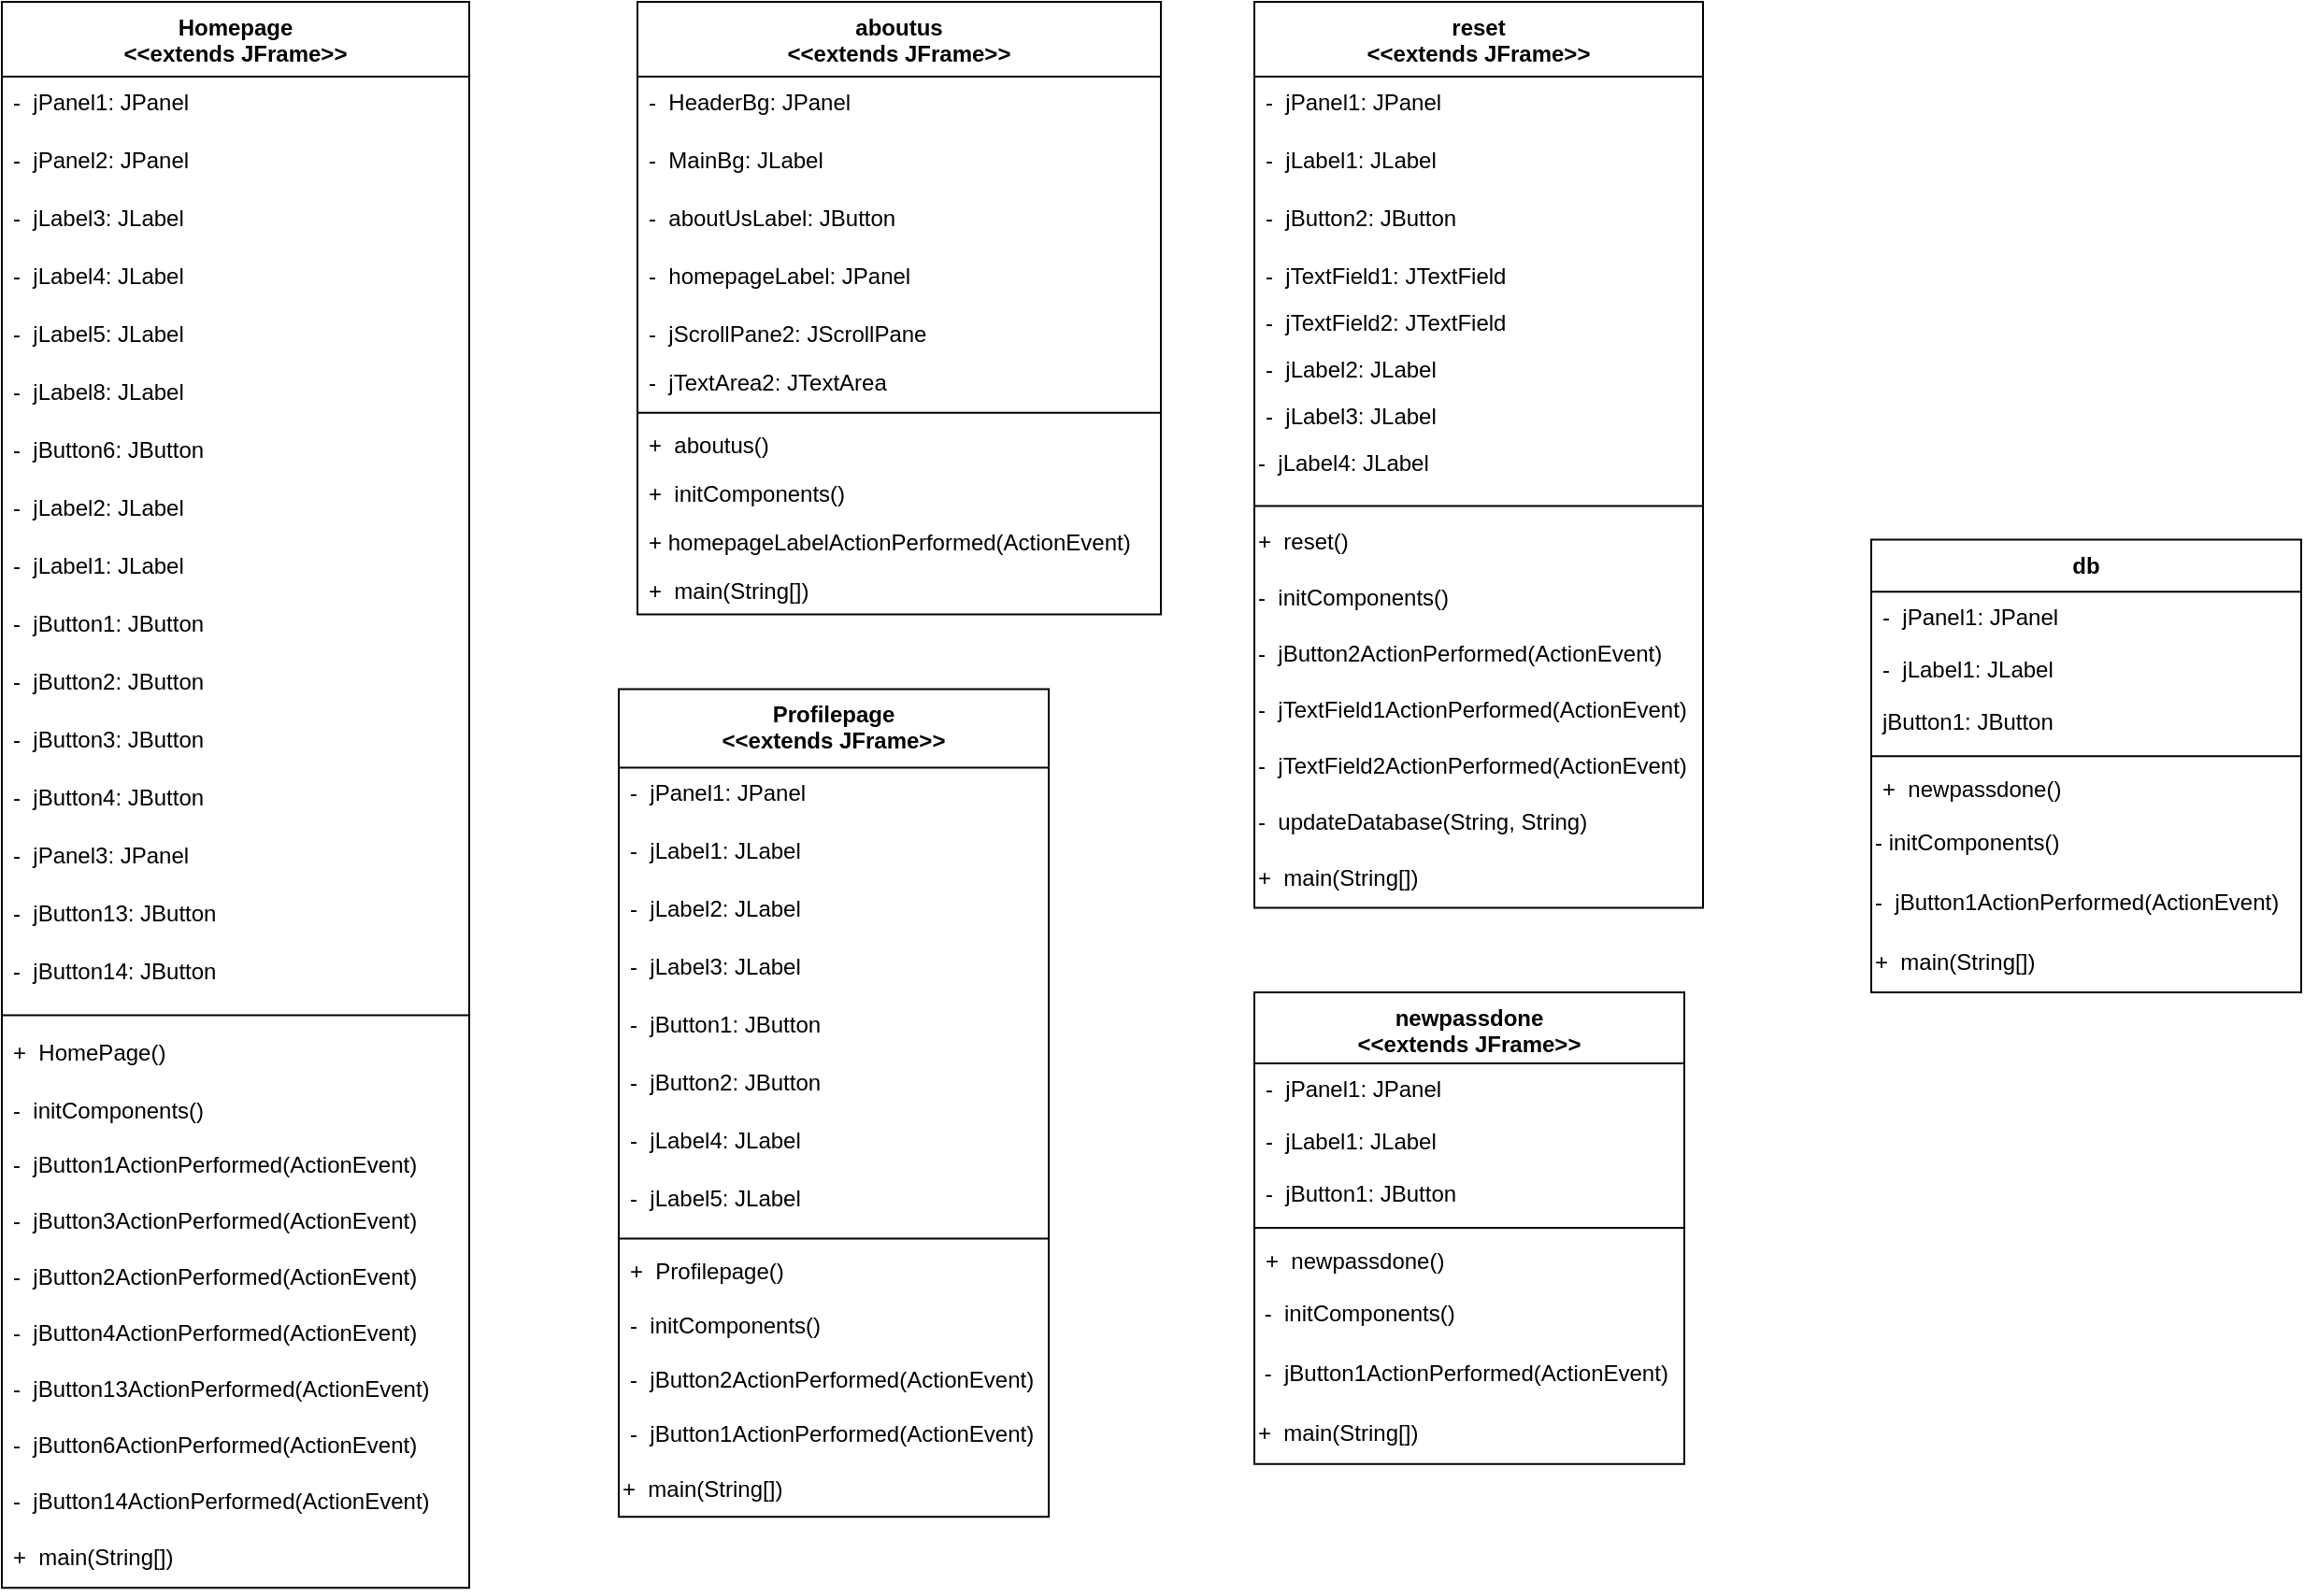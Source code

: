 <mxfile version="24.7.5">
  <diagram name="Page-1" id="XovYSc9VxgBBoyLTzxwy">
    <mxGraphModel dx="2112" dy="1811" grid="1" gridSize="10" guides="1" tooltips="1" connect="1" arrows="1" fold="1" page="1" pageScale="1" pageWidth="850" pageHeight="1100" math="0" shadow="0">
      <root>
        <mxCell id="0" />
        <mxCell id="1" parent="0" />
        <mxCell id="QE4EvPiiiCpDDDPfgIJF-1" value="aboutus&#xa;&lt;&lt;extends JFrame&gt;&gt;&#xa;" style="swimlane;fontStyle=1;align=center;verticalAlign=top;childLayout=stackLayout;horizontal=1;startSize=40;horizontalStack=0;resizeParent=1;resizeParentMax=0;resizeLast=0;collapsible=0;marginBottom=0;" parent="1" vertex="1">
          <mxGeometry x="-390" y="-190" width="280" height="327.74" as="geometry" />
        </mxCell>
        <mxCell id="QE4EvPiiiCpDDDPfgIJF-2" value="-  HeaderBg: JPanel" style="text;strokeColor=none;fillColor=none;align=left;verticalAlign=top;spacingLeft=4;spacingRight=4;overflow=hidden;rotatable=0;points=[[0,0.5],[1,0.5]];portConstraint=eastwest;" parent="QE4EvPiiiCpDDDPfgIJF-1" vertex="1">
          <mxGeometry y="40" width="280" height="31" as="geometry" />
        </mxCell>
        <mxCell id="QE4EvPiiiCpDDDPfgIJF-3" value="-  MainBg: JLabel" style="text;strokeColor=none;fillColor=none;align=left;verticalAlign=top;spacingLeft=4;spacingRight=4;overflow=hidden;rotatable=0;points=[[0,0.5],[1,0.5]];portConstraint=eastwest;" parent="QE4EvPiiiCpDDDPfgIJF-1" vertex="1">
          <mxGeometry y="71" width="280" height="31" as="geometry" />
        </mxCell>
        <mxCell id="QE4EvPiiiCpDDDPfgIJF-4" value="-  aboutUsLabel: JButton" style="text;strokeColor=none;fillColor=none;align=left;verticalAlign=top;spacingLeft=4;spacingRight=4;overflow=hidden;rotatable=0;points=[[0,0.5],[1,0.5]];portConstraint=eastwest;" parent="QE4EvPiiiCpDDDPfgIJF-1" vertex="1">
          <mxGeometry y="102" width="280" height="31" as="geometry" />
        </mxCell>
        <mxCell id="QE4EvPiiiCpDDDPfgIJF-5" value="-  homepageLabel: JPanel" style="text;strokeColor=none;fillColor=none;align=left;verticalAlign=top;spacingLeft=4;spacingRight=4;overflow=hidden;rotatable=0;points=[[0,0.5],[1,0.5]];portConstraint=eastwest;" parent="QE4EvPiiiCpDDDPfgIJF-1" vertex="1">
          <mxGeometry y="133" width="280" height="31" as="geometry" />
        </mxCell>
        <mxCell id="QE4EvPiiiCpDDDPfgIJF-6" value="-  jScrollPane2: JScrollPane" style="text;strokeColor=none;fillColor=none;align=left;verticalAlign=top;spacingLeft=4;spacingRight=4;overflow=hidden;rotatable=0;points=[[0,0.5],[1,0.5]];portConstraint=eastwest;" parent="QE4EvPiiiCpDDDPfgIJF-1" vertex="1">
          <mxGeometry y="164" width="280" height="26" as="geometry" />
        </mxCell>
        <mxCell id="QE4EvPiiiCpDDDPfgIJF-7" value="-  jTextArea2: JTextArea" style="text;strokeColor=none;fillColor=none;align=left;verticalAlign=top;spacingLeft=4;spacingRight=4;overflow=hidden;rotatable=0;points=[[0,0.5],[1,0.5]];portConstraint=eastwest;" parent="QE4EvPiiiCpDDDPfgIJF-1" vertex="1">
          <mxGeometry y="190" width="280" height="26" as="geometry" />
        </mxCell>
        <mxCell id="QE4EvPiiiCpDDDPfgIJF-8" style="line;strokeWidth=1;fillColor=none;align=left;verticalAlign=middle;spacingTop=-1;spacingLeft=3;spacingRight=3;rotatable=0;labelPosition=right;points=[];portConstraint=eastwest;strokeColor=inherit;" parent="QE4EvPiiiCpDDDPfgIJF-1" vertex="1">
          <mxGeometry y="216" width="280" height="7.74" as="geometry" />
        </mxCell>
        <mxCell id="QE4EvPiiiCpDDDPfgIJF-9" value="+  aboutus()" style="text;strokeColor=none;fillColor=none;align=left;verticalAlign=top;spacingLeft=4;spacingRight=4;overflow=hidden;rotatable=0;points=[[0,0.5],[1,0.5]];portConstraint=eastwest;" parent="QE4EvPiiiCpDDDPfgIJF-1" vertex="1">
          <mxGeometry y="223.74" width="280" height="26" as="geometry" />
        </mxCell>
        <mxCell id="QE4EvPiiiCpDDDPfgIJF-10" value="+  initComponents()" style="text;strokeColor=none;fillColor=none;align=left;verticalAlign=top;spacingLeft=4;spacingRight=4;overflow=hidden;rotatable=0;points=[[0,0.5],[1,0.5]];portConstraint=eastwest;" parent="QE4EvPiiiCpDDDPfgIJF-1" vertex="1">
          <mxGeometry y="249.74" width="280" height="26" as="geometry" />
        </mxCell>
        <mxCell id="QE4EvPiiiCpDDDPfgIJF-11" value="+ homepageLabelActionPerformed(ActionEvent)" style="text;strokeColor=none;fillColor=none;align=left;verticalAlign=top;spacingLeft=4;spacingRight=4;overflow=hidden;rotatable=0;points=[[0,0.5],[1,0.5]];portConstraint=eastwest;" parent="QE4EvPiiiCpDDDPfgIJF-1" vertex="1">
          <mxGeometry y="275.74" width="280" height="26" as="geometry" />
        </mxCell>
        <mxCell id="QE4EvPiiiCpDDDPfgIJF-12" value="+  main(String[])" style="text;strokeColor=none;fillColor=none;align=left;verticalAlign=top;spacingLeft=4;spacingRight=4;overflow=hidden;rotatable=0;points=[[0,0.5],[1,0.5]];portConstraint=eastwest;" parent="QE4EvPiiiCpDDDPfgIJF-1" vertex="1">
          <mxGeometry y="301.74" width="280" height="26" as="geometry" />
        </mxCell>
        <mxCell id="QE4EvPiiiCpDDDPfgIJF-13" value="Homepage&#xa;&lt;&lt;extends JFrame&gt;&gt;&#xa;" style="swimlane;fontStyle=1;align=center;verticalAlign=top;childLayout=stackLayout;horizontal=1;startSize=40;horizontalStack=0;resizeParent=1;resizeParentMax=0;resizeLast=0;collapsible=0;marginBottom=0;" parent="1" vertex="1">
          <mxGeometry x="-730" y="-190" width="250" height="848.6" as="geometry" />
        </mxCell>
        <mxCell id="QE4EvPiiiCpDDDPfgIJF-14" value="-  jPanel1: JPanel" style="text;strokeColor=none;fillColor=none;align=left;verticalAlign=top;spacingLeft=4;spacingRight=4;overflow=hidden;rotatable=0;points=[[0,0.5],[1,0.5]];portConstraint=eastwest;" parent="QE4EvPiiiCpDDDPfgIJF-13" vertex="1">
          <mxGeometry y="40" width="250" height="31" as="geometry" />
        </mxCell>
        <mxCell id="QE4EvPiiiCpDDDPfgIJF-15" value="-  jPanel2: JPanel" style="text;strokeColor=none;fillColor=none;align=left;verticalAlign=top;spacingLeft=4;spacingRight=4;overflow=hidden;rotatable=0;points=[[0,0.5],[1,0.5]];portConstraint=eastwest;" parent="QE4EvPiiiCpDDDPfgIJF-13" vertex="1">
          <mxGeometry y="71" width="250" height="31" as="geometry" />
        </mxCell>
        <mxCell id="QE4EvPiiiCpDDDPfgIJF-16" value="-  jLabel3: JLabel" style="text;strokeColor=none;fillColor=none;align=left;verticalAlign=top;spacingLeft=4;spacingRight=4;overflow=hidden;rotatable=0;points=[[0,0.5],[1,0.5]];portConstraint=eastwest;" parent="QE4EvPiiiCpDDDPfgIJF-13" vertex="1">
          <mxGeometry y="102" width="250" height="31" as="geometry" />
        </mxCell>
        <mxCell id="QE4EvPiiiCpDDDPfgIJF-17" value="-  jLabel4: JLabel" style="text;strokeColor=none;fillColor=none;align=left;verticalAlign=top;spacingLeft=4;spacingRight=4;overflow=hidden;rotatable=0;points=[[0,0.5],[1,0.5]];portConstraint=eastwest;" parent="QE4EvPiiiCpDDDPfgIJF-13" vertex="1">
          <mxGeometry y="133" width="250" height="31" as="geometry" />
        </mxCell>
        <mxCell id="QE4EvPiiiCpDDDPfgIJF-18" value="-  jLabel5: JLabel" style="text;strokeColor=none;fillColor=none;align=left;verticalAlign=top;spacingLeft=4;spacingRight=4;overflow=hidden;rotatable=0;points=[[0,0.5],[1,0.5]];portConstraint=eastwest;" parent="QE4EvPiiiCpDDDPfgIJF-13" vertex="1">
          <mxGeometry y="164" width="250" height="31" as="geometry" />
        </mxCell>
        <mxCell id="QE4EvPiiiCpDDDPfgIJF-19" value="-  jLabel8: JLabel" style="text;strokeColor=none;fillColor=none;align=left;verticalAlign=top;spacingLeft=4;spacingRight=4;overflow=hidden;rotatable=0;points=[[0,0.5],[1,0.5]];portConstraint=eastwest;" parent="QE4EvPiiiCpDDDPfgIJF-13" vertex="1">
          <mxGeometry y="195" width="250" height="31" as="geometry" />
        </mxCell>
        <mxCell id="QE4EvPiiiCpDDDPfgIJF-20" value="-  jButton6: JButton" style="text;strokeColor=none;fillColor=none;align=left;verticalAlign=top;spacingLeft=4;spacingRight=4;overflow=hidden;rotatable=0;points=[[0,0.5],[1,0.5]];portConstraint=eastwest;" parent="QE4EvPiiiCpDDDPfgIJF-13" vertex="1">
          <mxGeometry y="226" width="250" height="31" as="geometry" />
        </mxCell>
        <mxCell id="QE4EvPiiiCpDDDPfgIJF-21" value="-  jLabel2: JLabel" style="text;strokeColor=none;fillColor=none;align=left;verticalAlign=top;spacingLeft=4;spacingRight=4;overflow=hidden;rotatable=0;points=[[0,0.5],[1,0.5]];portConstraint=eastwest;" parent="QE4EvPiiiCpDDDPfgIJF-13" vertex="1">
          <mxGeometry y="257" width="250" height="31" as="geometry" />
        </mxCell>
        <mxCell id="QE4EvPiiiCpDDDPfgIJF-22" value="-  jLabel1: JLabel" style="text;strokeColor=none;fillColor=none;align=left;verticalAlign=top;spacingLeft=4;spacingRight=4;overflow=hidden;rotatable=0;points=[[0,0.5],[1,0.5]];portConstraint=eastwest;" parent="QE4EvPiiiCpDDDPfgIJF-13" vertex="1">
          <mxGeometry y="288" width="250" height="31" as="geometry" />
        </mxCell>
        <mxCell id="QE4EvPiiiCpDDDPfgIJF-23" value="-  jButton1: JButton" style="text;strokeColor=none;fillColor=none;align=left;verticalAlign=top;spacingLeft=4;spacingRight=4;overflow=hidden;rotatable=0;points=[[0,0.5],[1,0.5]];portConstraint=eastwest;" parent="QE4EvPiiiCpDDDPfgIJF-13" vertex="1">
          <mxGeometry y="319" width="250" height="31" as="geometry" />
        </mxCell>
        <mxCell id="QE4EvPiiiCpDDDPfgIJF-24" value="-  jButton2: JButton" style="text;strokeColor=none;fillColor=none;align=left;verticalAlign=top;spacingLeft=4;spacingRight=4;overflow=hidden;rotatable=0;points=[[0,0.5],[1,0.5]];portConstraint=eastwest;" parent="QE4EvPiiiCpDDDPfgIJF-13" vertex="1">
          <mxGeometry y="350" width="250" height="31" as="geometry" />
        </mxCell>
        <mxCell id="QE4EvPiiiCpDDDPfgIJF-25" value="-  jButton3: JButton" style="text;strokeColor=none;fillColor=none;align=left;verticalAlign=top;spacingLeft=4;spacingRight=4;overflow=hidden;rotatable=0;points=[[0,0.5],[1,0.5]];portConstraint=eastwest;" parent="QE4EvPiiiCpDDDPfgIJF-13" vertex="1">
          <mxGeometry y="381" width="250" height="31" as="geometry" />
        </mxCell>
        <mxCell id="QE4EvPiiiCpDDDPfgIJF-26" value="-  jButton4: JButton" style="text;strokeColor=none;fillColor=none;align=left;verticalAlign=top;spacingLeft=4;spacingRight=4;overflow=hidden;rotatable=0;points=[[0,0.5],[1,0.5]];portConstraint=eastwest;" parent="QE4EvPiiiCpDDDPfgIJF-13" vertex="1">
          <mxGeometry y="412" width="250" height="31" as="geometry" />
        </mxCell>
        <mxCell id="QE4EvPiiiCpDDDPfgIJF-27" value="-  jPanel3: JPanel" style="text;strokeColor=none;fillColor=none;align=left;verticalAlign=top;spacingLeft=4;spacingRight=4;overflow=hidden;rotatable=0;points=[[0,0.5],[1,0.5]];portConstraint=eastwest;" parent="QE4EvPiiiCpDDDPfgIJF-13" vertex="1">
          <mxGeometry y="443" width="250" height="31" as="geometry" />
        </mxCell>
        <mxCell id="QE4EvPiiiCpDDDPfgIJF-28" value="-  jButton13: JButton" style="text;strokeColor=none;fillColor=none;align=left;verticalAlign=top;spacingLeft=4;spacingRight=4;overflow=hidden;rotatable=0;points=[[0,0.5],[1,0.5]];portConstraint=eastwest;" parent="QE4EvPiiiCpDDDPfgIJF-13" vertex="1">
          <mxGeometry y="474" width="250" height="31" as="geometry" />
        </mxCell>
        <mxCell id="QE4EvPiiiCpDDDPfgIJF-29" value="-  jButton14: JButton" style="text;strokeColor=none;fillColor=none;align=left;verticalAlign=top;spacingLeft=4;spacingRight=4;overflow=hidden;rotatable=0;points=[[0,0.5],[1,0.5]];portConstraint=eastwest;" parent="QE4EvPiiiCpDDDPfgIJF-13" vertex="1">
          <mxGeometry y="505" width="250" height="31" as="geometry" />
        </mxCell>
        <mxCell id="QE4EvPiiiCpDDDPfgIJF-30" style="line;strokeWidth=1;fillColor=none;align=left;verticalAlign=middle;spacingTop=-1;spacingLeft=3;spacingRight=3;rotatable=0;labelPosition=right;points=[];portConstraint=eastwest;strokeColor=inherit;" parent="QE4EvPiiiCpDDDPfgIJF-13" vertex="1">
          <mxGeometry y="536" width="250" height="12.6" as="geometry" />
        </mxCell>
        <mxCell id="QE4EvPiiiCpDDDPfgIJF-31" value="+  HomePage()" style="text;strokeColor=none;fillColor=none;align=left;verticalAlign=top;spacingLeft=4;spacingRight=4;overflow=hidden;rotatable=0;points=[[0,0.5],[1,0.5]];portConstraint=eastwest;" parent="QE4EvPiiiCpDDDPfgIJF-13" vertex="1">
          <mxGeometry y="548.6" width="250" height="31" as="geometry" />
        </mxCell>
        <mxCell id="QE4EvPiiiCpDDDPfgIJF-32" value="-  initComponents()" style="text;strokeColor=none;fillColor=none;align=left;verticalAlign=top;spacingLeft=4;spacingRight=4;overflow=hidden;rotatable=0;points=[[0,0.5],[1,0.5]];portConstraint=eastwest;" parent="QE4EvPiiiCpDDDPfgIJF-13" vertex="1">
          <mxGeometry y="579.6" width="250" height="29" as="geometry" />
        </mxCell>
        <mxCell id="QE4EvPiiiCpDDDPfgIJF-33" value="-  jButton1ActionPerformed(ActionEvent)" style="text;strokeColor=none;fillColor=none;align=left;verticalAlign=top;spacingLeft=4;spacingRight=4;overflow=hidden;rotatable=0;points=[[0,0.5],[1,0.5]];portConstraint=eastwest;" parent="QE4EvPiiiCpDDDPfgIJF-13" vertex="1">
          <mxGeometry y="608.6" width="250" height="30" as="geometry" />
        </mxCell>
        <mxCell id="QE4EvPiiiCpDDDPfgIJF-34" value="-  jButton3ActionPerformed(ActionEvent)" style="text;strokeColor=none;fillColor=none;align=left;verticalAlign=top;spacingLeft=4;spacingRight=4;overflow=hidden;rotatable=0;points=[[0,0.5],[1,0.5]];portConstraint=eastwest;" parent="QE4EvPiiiCpDDDPfgIJF-13" vertex="1">
          <mxGeometry y="638.6" width="250" height="30" as="geometry" />
        </mxCell>
        <mxCell id="QE4EvPiiiCpDDDPfgIJF-35" value="-  jButton2ActionPerformed(ActionEvent)" style="text;strokeColor=none;fillColor=none;align=left;verticalAlign=top;spacingLeft=4;spacingRight=4;overflow=hidden;rotatable=0;points=[[0,0.5],[1,0.5]];portConstraint=eastwest;" parent="QE4EvPiiiCpDDDPfgIJF-13" vertex="1">
          <mxGeometry y="668.6" width="250" height="30" as="geometry" />
        </mxCell>
        <mxCell id="QE4EvPiiiCpDDDPfgIJF-36" value="-  jButton4ActionPerformed(ActionEvent)" style="text;strokeColor=none;fillColor=none;align=left;verticalAlign=top;spacingLeft=4;spacingRight=4;overflow=hidden;rotatable=0;points=[[0,0.5],[1,0.5]];portConstraint=eastwest;" parent="QE4EvPiiiCpDDDPfgIJF-13" vertex="1">
          <mxGeometry y="698.6" width="250" height="30" as="geometry" />
        </mxCell>
        <mxCell id="QE4EvPiiiCpDDDPfgIJF-37" value="-  jButton13ActionPerformed(ActionEvent)" style="text;strokeColor=none;fillColor=none;align=left;verticalAlign=top;spacingLeft=4;spacingRight=4;overflow=hidden;rotatable=0;points=[[0,0.5],[1,0.5]];portConstraint=eastwest;" parent="QE4EvPiiiCpDDDPfgIJF-13" vertex="1">
          <mxGeometry y="728.6" width="250" height="30" as="geometry" />
        </mxCell>
        <mxCell id="QE4EvPiiiCpDDDPfgIJF-38" value="-  jButton6ActionPerformed(ActionEvent)" style="text;strokeColor=none;fillColor=none;align=left;verticalAlign=top;spacingLeft=4;spacingRight=4;overflow=hidden;rotatable=0;points=[[0,0.5],[1,0.5]];portConstraint=eastwest;" parent="QE4EvPiiiCpDDDPfgIJF-13" vertex="1">
          <mxGeometry y="758.6" width="250" height="30" as="geometry" />
        </mxCell>
        <mxCell id="QE4EvPiiiCpDDDPfgIJF-39" value="-  jButton14ActionPerformed(ActionEvent)" style="text;strokeColor=none;fillColor=none;align=left;verticalAlign=top;spacingLeft=4;spacingRight=4;overflow=hidden;rotatable=0;points=[[0,0.5],[1,0.5]];portConstraint=eastwest;" parent="QE4EvPiiiCpDDDPfgIJF-13" vertex="1">
          <mxGeometry y="788.6" width="250" height="30" as="geometry" />
        </mxCell>
        <mxCell id="QE4EvPiiiCpDDDPfgIJF-40" value="+  main(String[])" style="text;strokeColor=none;fillColor=none;align=left;verticalAlign=top;spacingLeft=4;spacingRight=4;overflow=hidden;rotatable=0;points=[[0,0.5],[1,0.5]];portConstraint=eastwest;" parent="QE4EvPiiiCpDDDPfgIJF-13" vertex="1">
          <mxGeometry y="818.6" width="250" height="30" as="geometry" />
        </mxCell>
        <mxCell id="QE4EvPiiiCpDDDPfgIJF-41" value="Profilepage&#xa;&lt;&lt;extends JFrame&gt;&gt;&#xa;&#xa;" style="swimlane;fontStyle=1;align=center;verticalAlign=top;childLayout=stackLayout;horizontal=1;startSize=42;horizontalStack=0;resizeParent=1;resizeParentMax=0;resizeLast=0;collapsible=0;marginBottom=0;" parent="1" vertex="1">
          <mxGeometry x="-400" y="177.74" width="230" height="442.85" as="geometry" />
        </mxCell>
        <mxCell id="QE4EvPiiiCpDDDPfgIJF-42" value="-  jPanel1: JPanel" style="text;strokeColor=none;fillColor=none;align=left;verticalAlign=top;spacingLeft=4;spacingRight=4;overflow=hidden;rotatable=0;points=[[0,0.5],[1,0.5]];portConstraint=eastwest;" parent="QE4EvPiiiCpDDDPfgIJF-41" vertex="1">
          <mxGeometry y="42" width="230" height="31" as="geometry" />
        </mxCell>
        <mxCell id="QE4EvPiiiCpDDDPfgIJF-43" value="-  jLabel1: JLabel" style="text;strokeColor=none;fillColor=none;align=left;verticalAlign=top;spacingLeft=4;spacingRight=4;overflow=hidden;rotatable=0;points=[[0,0.5],[1,0.5]];portConstraint=eastwest;" parent="QE4EvPiiiCpDDDPfgIJF-41" vertex="1">
          <mxGeometry y="73" width="230" height="31" as="geometry" />
        </mxCell>
        <mxCell id="QE4EvPiiiCpDDDPfgIJF-44" value="-  jLabel2: JLabel" style="text;strokeColor=none;fillColor=none;align=left;verticalAlign=top;spacingLeft=4;spacingRight=4;overflow=hidden;rotatable=0;points=[[0,0.5],[1,0.5]];portConstraint=eastwest;" parent="QE4EvPiiiCpDDDPfgIJF-41" vertex="1">
          <mxGeometry y="104" width="230" height="31" as="geometry" />
        </mxCell>
        <mxCell id="QE4EvPiiiCpDDDPfgIJF-45" value="-  jLabel3: JLabel" style="text;strokeColor=none;fillColor=none;align=left;verticalAlign=top;spacingLeft=4;spacingRight=4;overflow=hidden;rotatable=0;points=[[0,0.5],[1,0.5]];portConstraint=eastwest;" parent="QE4EvPiiiCpDDDPfgIJF-41" vertex="1">
          <mxGeometry y="135" width="230" height="31" as="geometry" />
        </mxCell>
        <mxCell id="QE4EvPiiiCpDDDPfgIJF-46" value="-  jButton1: JButton" style="text;strokeColor=none;fillColor=none;align=left;verticalAlign=top;spacingLeft=4;spacingRight=4;overflow=hidden;rotatable=0;points=[[0,0.5],[1,0.5]];portConstraint=eastwest;" parent="QE4EvPiiiCpDDDPfgIJF-41" vertex="1">
          <mxGeometry y="166" width="230" height="31" as="geometry" />
        </mxCell>
        <mxCell id="QE4EvPiiiCpDDDPfgIJF-47" value="-  jButton2: JButton" style="text;strokeColor=none;fillColor=none;align=left;verticalAlign=top;spacingLeft=4;spacingRight=4;overflow=hidden;rotatable=0;points=[[0,0.5],[1,0.5]];portConstraint=eastwest;" parent="QE4EvPiiiCpDDDPfgIJF-41" vertex="1">
          <mxGeometry y="197" width="230" height="31" as="geometry" />
        </mxCell>
        <mxCell id="QE4EvPiiiCpDDDPfgIJF-48" value="-  jLabel4: JLabel" style="text;strokeColor=none;fillColor=none;align=left;verticalAlign=top;spacingLeft=4;spacingRight=4;overflow=hidden;rotatable=0;points=[[0,0.5],[1,0.5]];portConstraint=eastwest;" parent="QE4EvPiiiCpDDDPfgIJF-41" vertex="1">
          <mxGeometry y="228" width="230" height="31" as="geometry" />
        </mxCell>
        <mxCell id="QE4EvPiiiCpDDDPfgIJF-49" value="-  jLabel5: JLabel" style="text;strokeColor=none;fillColor=none;align=left;verticalAlign=top;spacingLeft=4;spacingRight=4;overflow=hidden;rotatable=0;points=[[0,0.5],[1,0.5]];portConstraint=eastwest;" parent="QE4EvPiiiCpDDDPfgIJF-41" vertex="1">
          <mxGeometry y="259" width="230" height="31" as="geometry" />
        </mxCell>
        <mxCell id="QE4EvPiiiCpDDDPfgIJF-50" style="line;strokeWidth=1;fillColor=none;align=left;verticalAlign=middle;spacingTop=-1;spacingLeft=3;spacingRight=3;rotatable=0;labelPosition=right;points=[];portConstraint=eastwest;strokeColor=inherit;" parent="QE4EvPiiiCpDDDPfgIJF-41" vertex="1">
          <mxGeometry y="290" width="230" height="8" as="geometry" />
        </mxCell>
        <mxCell id="QE4EvPiiiCpDDDPfgIJF-51" value="+  Profilepage()" style="text;strokeColor=none;fillColor=none;align=left;verticalAlign=top;spacingLeft=4;spacingRight=4;overflow=hidden;rotatable=0;points=[[0,0.5],[1,0.5]];portConstraint=eastwest;" parent="QE4EvPiiiCpDDDPfgIJF-41" vertex="1">
          <mxGeometry y="298" width="230" height="29" as="geometry" />
        </mxCell>
        <mxCell id="QE4EvPiiiCpDDDPfgIJF-52" value="-  initComponents()" style="text;strokeColor=none;fillColor=none;align=left;verticalAlign=top;spacingLeft=4;spacingRight=4;overflow=hidden;rotatable=0;points=[[0,0.5],[1,0.5]];portConstraint=eastwest;" parent="QE4EvPiiiCpDDDPfgIJF-41" vertex="1">
          <mxGeometry y="327" width="230" height="29" as="geometry" />
        </mxCell>
        <mxCell id="QE4EvPiiiCpDDDPfgIJF-53" value="-  jButton2ActionPerformed(ActionEvent)" style="text;strokeColor=none;fillColor=none;align=left;verticalAlign=top;spacingLeft=4;spacingRight=4;overflow=hidden;rotatable=0;points=[[0,0.5],[1,0.5]];portConstraint=eastwest;" parent="QE4EvPiiiCpDDDPfgIJF-41" vertex="1">
          <mxGeometry y="356" width="230" height="29" as="geometry" />
        </mxCell>
        <mxCell id="QE4EvPiiiCpDDDPfgIJF-54" value="-  jButton1ActionPerformed(ActionEvent)" style="text;strokeColor=none;fillColor=none;align=left;verticalAlign=top;spacingLeft=4;spacingRight=4;overflow=hidden;rotatable=0;points=[[0,0.5],[1,0.5]];portConstraint=eastwest;" parent="QE4EvPiiiCpDDDPfgIJF-41" vertex="1">
          <mxGeometry y="385" width="230" height="29" as="geometry" />
        </mxCell>
        <mxCell id="QE4EvPiiiCpDDDPfgIJF-55" value="+&amp;nbsp; main(String[])" style="text;whiteSpace=wrap;html=1;" parent="QE4EvPiiiCpDDDPfgIJF-41" vertex="1">
          <mxGeometry y="414" width="230" height="28.85" as="geometry" />
        </mxCell>
        <mxCell id="QE4EvPiiiCpDDDPfgIJF-56" value="newpassdone&#xa;&lt;&lt;extends JFrame&gt;&gt;&#xa;" style="swimlane;fontStyle=1;align=center;verticalAlign=top;childLayout=stackLayout;horizontal=1;startSize=38;horizontalStack=0;resizeParent=1;resizeParentMax=0;resizeLast=0;collapsible=0;marginBottom=0;" parent="1" vertex="1">
          <mxGeometry x="-60" y="340.0" width="230" height="252.4" as="geometry" />
        </mxCell>
        <mxCell id="QE4EvPiiiCpDDDPfgIJF-57" value="-  jPanel1: JPanel" style="text;strokeColor=none;fillColor=none;align=left;verticalAlign=top;spacingLeft=4;spacingRight=4;overflow=hidden;rotatable=0;points=[[0,0.5],[1,0.5]];portConstraint=eastwest;" parent="QE4EvPiiiCpDDDPfgIJF-56" vertex="1">
          <mxGeometry y="38" width="230" height="28" as="geometry" />
        </mxCell>
        <mxCell id="QE4EvPiiiCpDDDPfgIJF-58" value="-  jLabel1: JLabel" style="text;strokeColor=none;fillColor=none;align=left;verticalAlign=top;spacingLeft=4;spacingRight=4;overflow=hidden;rotatable=0;points=[[0,0.5],[1,0.5]];portConstraint=eastwest;" parent="QE4EvPiiiCpDDDPfgIJF-56" vertex="1">
          <mxGeometry y="66" width="230" height="28" as="geometry" />
        </mxCell>
        <mxCell id="QE4EvPiiiCpDDDPfgIJF-59" value="-  jButton1: JButton" style="text;strokeColor=none;fillColor=none;align=left;verticalAlign=top;spacingLeft=4;spacingRight=4;overflow=hidden;rotatable=0;points=[[0,0.5],[1,0.5]];portConstraint=eastwest;" parent="QE4EvPiiiCpDDDPfgIJF-56" vertex="1">
          <mxGeometry y="94" width="230" height="28" as="geometry" />
        </mxCell>
        <mxCell id="QE4EvPiiiCpDDDPfgIJF-60" style="line;strokeWidth=1;fillColor=none;align=left;verticalAlign=middle;spacingTop=-1;spacingLeft=3;spacingRight=3;rotatable=0;labelPosition=right;points=[];portConstraint=eastwest;strokeColor=inherit;" parent="QE4EvPiiiCpDDDPfgIJF-56" vertex="1">
          <mxGeometry y="122" width="230" height="8" as="geometry" />
        </mxCell>
        <mxCell id="QE4EvPiiiCpDDDPfgIJF-61" value="+  newpassdone()" style="text;strokeColor=none;fillColor=none;align=left;verticalAlign=top;spacingLeft=4;spacingRight=4;overflow=hidden;rotatable=0;points=[[0,0.5],[1,0.5]];portConstraint=eastwest;" parent="QE4EvPiiiCpDDDPfgIJF-56" vertex="1">
          <mxGeometry y="130" width="230" height="28" as="geometry" />
        </mxCell>
        <mxCell id="QE4EvPiiiCpDDDPfgIJF-62" value="&amp;nbsp;-&amp;nbsp; initComponents()" style="text;whiteSpace=wrap;html=1;" parent="QE4EvPiiiCpDDDPfgIJF-56" vertex="1">
          <mxGeometry y="158" width="230" height="32.2" as="geometry" />
        </mxCell>
        <mxCell id="QE4EvPiiiCpDDDPfgIJF-63" value="&amp;nbsp;-&amp;nbsp; jButton1ActionPerformed(ActionEvent)" style="text;whiteSpace=wrap;html=1;" parent="QE4EvPiiiCpDDDPfgIJF-56" vertex="1">
          <mxGeometry y="190.2" width="230" height="32.2" as="geometry" />
        </mxCell>
        <mxCell id="QE4EvPiiiCpDDDPfgIJF-64" value="+&amp;nbsp; main(String[])" style="text;whiteSpace=wrap;html=1;" parent="QE4EvPiiiCpDDDPfgIJF-56" vertex="1">
          <mxGeometry y="222.4" width="230" height="30" as="geometry" />
        </mxCell>
        <mxCell id="QE4EvPiiiCpDDDPfgIJF-65" value="reset&#xa;&lt;&lt;extends JFrame&gt;&gt;&#xa;" style="swimlane;fontStyle=1;align=center;verticalAlign=top;childLayout=stackLayout;horizontal=1;startSize=40;horizontalStack=0;resizeParent=1;resizeParentMax=0;resizeLast=0;collapsible=0;marginBottom=0;" parent="1" vertex="1">
          <mxGeometry x="-60" y="-190" width="240" height="484.73" as="geometry" />
        </mxCell>
        <mxCell id="QE4EvPiiiCpDDDPfgIJF-66" value="-  jPanel1: JPanel" style="text;strokeColor=none;fillColor=none;align=left;verticalAlign=top;spacingLeft=4;spacingRight=4;overflow=hidden;rotatable=0;points=[[0,0.5],[1,0.5]];portConstraint=eastwest;" parent="QE4EvPiiiCpDDDPfgIJF-65" vertex="1">
          <mxGeometry y="40" width="240" height="31" as="geometry" />
        </mxCell>
        <mxCell id="QE4EvPiiiCpDDDPfgIJF-67" value="-  jLabel1: JLabel" style="text;strokeColor=none;fillColor=none;align=left;verticalAlign=top;spacingLeft=4;spacingRight=4;overflow=hidden;rotatable=0;points=[[0,0.5],[1,0.5]];portConstraint=eastwest;" parent="QE4EvPiiiCpDDDPfgIJF-65" vertex="1">
          <mxGeometry y="71" width="240" height="31" as="geometry" />
        </mxCell>
        <mxCell id="QE4EvPiiiCpDDDPfgIJF-68" value="-  jButton2: JButton" style="text;strokeColor=none;fillColor=none;align=left;verticalAlign=top;spacingLeft=4;spacingRight=4;overflow=hidden;rotatable=0;points=[[0,0.5],[1,0.5]];portConstraint=eastwest;" parent="QE4EvPiiiCpDDDPfgIJF-65" vertex="1">
          <mxGeometry y="102" width="240" height="31" as="geometry" />
        </mxCell>
        <mxCell id="QE4EvPiiiCpDDDPfgIJF-69" value="-  jTextField1: JTextField" style="text;strokeColor=none;fillColor=none;align=left;verticalAlign=top;spacingLeft=4;spacingRight=4;overflow=hidden;rotatable=0;points=[[0,0.5],[1,0.5]];portConstraint=eastwest;" parent="QE4EvPiiiCpDDDPfgIJF-65" vertex="1">
          <mxGeometry y="133" width="240" height="25" as="geometry" />
        </mxCell>
        <mxCell id="QE4EvPiiiCpDDDPfgIJF-70" value="-  jTextField2: JTextField" style="text;strokeColor=none;fillColor=none;align=left;verticalAlign=top;spacingLeft=4;spacingRight=4;overflow=hidden;rotatable=0;points=[[0,0.5],[1,0.5]];portConstraint=eastwest;" parent="QE4EvPiiiCpDDDPfgIJF-65" vertex="1">
          <mxGeometry y="158" width="240" height="25" as="geometry" />
        </mxCell>
        <mxCell id="QE4EvPiiiCpDDDPfgIJF-71" value="-  jLabel2: JLabel" style="text;strokeColor=none;fillColor=none;align=left;verticalAlign=top;spacingLeft=4;spacingRight=4;overflow=hidden;rotatable=0;points=[[0,0.5],[1,0.5]];portConstraint=eastwest;" parent="QE4EvPiiiCpDDDPfgIJF-65" vertex="1">
          <mxGeometry y="183" width="240" height="25" as="geometry" />
        </mxCell>
        <mxCell id="QE4EvPiiiCpDDDPfgIJF-72" value="-  jLabel3: JLabel" style="text;strokeColor=none;fillColor=none;align=left;verticalAlign=top;spacingLeft=4;spacingRight=4;overflow=hidden;rotatable=0;points=[[0,0.5],[1,0.5]];portConstraint=eastwest;" parent="QE4EvPiiiCpDDDPfgIJF-65" vertex="1">
          <mxGeometry y="208" width="240" height="25" as="geometry" />
        </mxCell>
        <mxCell id="QE4EvPiiiCpDDDPfgIJF-73" value="-&amp;nbsp; jLabel4: JLabel" style="text;whiteSpace=wrap;html=1;" parent="QE4EvPiiiCpDDDPfgIJF-65" vertex="1">
          <mxGeometry y="233" width="240" height="31.73" as="geometry" />
        </mxCell>
        <mxCell id="QE4EvPiiiCpDDDPfgIJF-74" style="line;strokeWidth=1;fillColor=none;align=left;verticalAlign=middle;spacingTop=-1;spacingLeft=3;spacingRight=3;rotatable=0;labelPosition=right;points=[];portConstraint=eastwest;strokeColor=inherit;" parent="QE4EvPiiiCpDDDPfgIJF-65" vertex="1">
          <mxGeometry y="264.73" width="240" height="10" as="geometry" />
        </mxCell>
        <mxCell id="QE4EvPiiiCpDDDPfgIJF-75" value="+&amp;nbsp; reset()" style="text;whiteSpace=wrap;html=1;" parent="QE4EvPiiiCpDDDPfgIJF-65" vertex="1">
          <mxGeometry y="274.73" width="240" height="30" as="geometry" />
        </mxCell>
        <mxCell id="QE4EvPiiiCpDDDPfgIJF-76" value="-&amp;nbsp; initComponents()" style="text;whiteSpace=wrap;html=1;" parent="QE4EvPiiiCpDDDPfgIJF-65" vertex="1">
          <mxGeometry y="304.73" width="240" height="30" as="geometry" />
        </mxCell>
        <mxCell id="QE4EvPiiiCpDDDPfgIJF-77" value="-&amp;nbsp; jButton2ActionPerformed(ActionEvent)" style="text;whiteSpace=wrap;html=1;" parent="QE4EvPiiiCpDDDPfgIJF-65" vertex="1">
          <mxGeometry y="334.73" width="240" height="30" as="geometry" />
        </mxCell>
        <mxCell id="QE4EvPiiiCpDDDPfgIJF-78" value="-&amp;nbsp; jTextField1ActionPerformed(ActionEvent)" style="text;whiteSpace=wrap;html=1;" parent="QE4EvPiiiCpDDDPfgIJF-65" vertex="1">
          <mxGeometry y="364.73" width="240" height="30" as="geometry" />
        </mxCell>
        <mxCell id="QE4EvPiiiCpDDDPfgIJF-79" value="-&amp;nbsp; jTextField2ActionPerformed(ActionEvent)" style="text;whiteSpace=wrap;html=1;" parent="QE4EvPiiiCpDDDPfgIJF-65" vertex="1">
          <mxGeometry y="394.73" width="240" height="30" as="geometry" />
        </mxCell>
        <mxCell id="QE4EvPiiiCpDDDPfgIJF-80" value="-&amp;nbsp; updateDatabase(String, String)" style="text;whiteSpace=wrap;html=1;" parent="QE4EvPiiiCpDDDPfgIJF-65" vertex="1">
          <mxGeometry y="424.73" width="240" height="30" as="geometry" />
        </mxCell>
        <mxCell id="QE4EvPiiiCpDDDPfgIJF-81" value="+&amp;nbsp; main(String[])" style="text;whiteSpace=wrap;html=1;" parent="QE4EvPiiiCpDDDPfgIJF-65" vertex="1">
          <mxGeometry y="454.73" width="240" height="30" as="geometry" />
        </mxCell>
        <mxCell id="QE4EvPiiiCpDDDPfgIJF-82" value="db" style="swimlane;fontStyle=1;align=center;verticalAlign=top;childLayout=stackLayout;horizontal=1;startSize=27.8;horizontalStack=0;resizeParent=1;resizeParentMax=0;resizeLast=0;collapsible=0;marginBottom=0;" parent="1" vertex="1">
          <mxGeometry x="270" y="97.8" width="230" height="242.2" as="geometry" />
        </mxCell>
        <mxCell id="QE4EvPiiiCpDDDPfgIJF-83" value="-  jPanel1: JPanel" style="text;strokeColor=none;fillColor=none;align=left;verticalAlign=top;spacingLeft=4;spacingRight=4;overflow=hidden;rotatable=0;points=[[0,0.5],[1,0.5]];portConstraint=eastwest;" parent="QE4EvPiiiCpDDDPfgIJF-82" vertex="1">
          <mxGeometry y="27.8" width="230" height="28" as="geometry" />
        </mxCell>
        <mxCell id="QE4EvPiiiCpDDDPfgIJF-84" value="-  jLabel1: JLabel" style="text;strokeColor=none;fillColor=none;align=left;verticalAlign=top;spacingLeft=4;spacingRight=4;overflow=hidden;rotatable=0;points=[[0,0.5],[1,0.5]];portConstraint=eastwest;" parent="QE4EvPiiiCpDDDPfgIJF-82" vertex="1">
          <mxGeometry y="55.8" width="230" height="28" as="geometry" />
        </mxCell>
        <mxCell id="QE4EvPiiiCpDDDPfgIJF-85" value="jButton1: JButton" style="text;strokeColor=none;fillColor=none;align=left;verticalAlign=top;spacingLeft=4;spacingRight=4;overflow=hidden;rotatable=0;points=[[0,0.5],[1,0.5]];portConstraint=eastwest;" parent="QE4EvPiiiCpDDDPfgIJF-82" vertex="1">
          <mxGeometry y="83.8" width="230" height="28" as="geometry" />
        </mxCell>
        <mxCell id="QE4EvPiiiCpDDDPfgIJF-86" style="line;strokeWidth=1;fillColor=none;align=left;verticalAlign=middle;spacingTop=-1;spacingLeft=3;spacingRight=3;rotatable=0;labelPosition=right;points=[];portConstraint=eastwest;strokeColor=inherit;" parent="QE4EvPiiiCpDDDPfgIJF-82" vertex="1">
          <mxGeometry y="111.8" width="230" height="8" as="geometry" />
        </mxCell>
        <mxCell id="QE4EvPiiiCpDDDPfgIJF-87" value="+  newpassdone()" style="text;strokeColor=none;fillColor=none;align=left;verticalAlign=top;spacingLeft=4;spacingRight=4;overflow=hidden;rotatable=0;points=[[0,0.5],[1,0.5]];portConstraint=eastwest;" parent="QE4EvPiiiCpDDDPfgIJF-82" vertex="1">
          <mxGeometry y="119.8" width="230" height="28" as="geometry" />
        </mxCell>
        <mxCell id="QE4EvPiiiCpDDDPfgIJF-88" value="- initComponents()" style="text;whiteSpace=wrap;html=1;" parent="QE4EvPiiiCpDDDPfgIJF-82" vertex="1">
          <mxGeometry y="147.8" width="230" height="32.2" as="geometry" />
        </mxCell>
        <mxCell id="QE4EvPiiiCpDDDPfgIJF-89" value="-&amp;nbsp; jButton1ActionPerformed(ActionEvent)" style="text;whiteSpace=wrap;html=1;" parent="QE4EvPiiiCpDDDPfgIJF-82" vertex="1">
          <mxGeometry y="180" width="230" height="32.2" as="geometry" />
        </mxCell>
        <mxCell id="QE4EvPiiiCpDDDPfgIJF-90" value="+&amp;nbsp; main(String[])" style="text;whiteSpace=wrap;html=1;" parent="QE4EvPiiiCpDDDPfgIJF-82" vertex="1">
          <mxGeometry y="212.2" width="230" height="30" as="geometry" />
        </mxCell>
      </root>
    </mxGraphModel>
  </diagram>
</mxfile>
